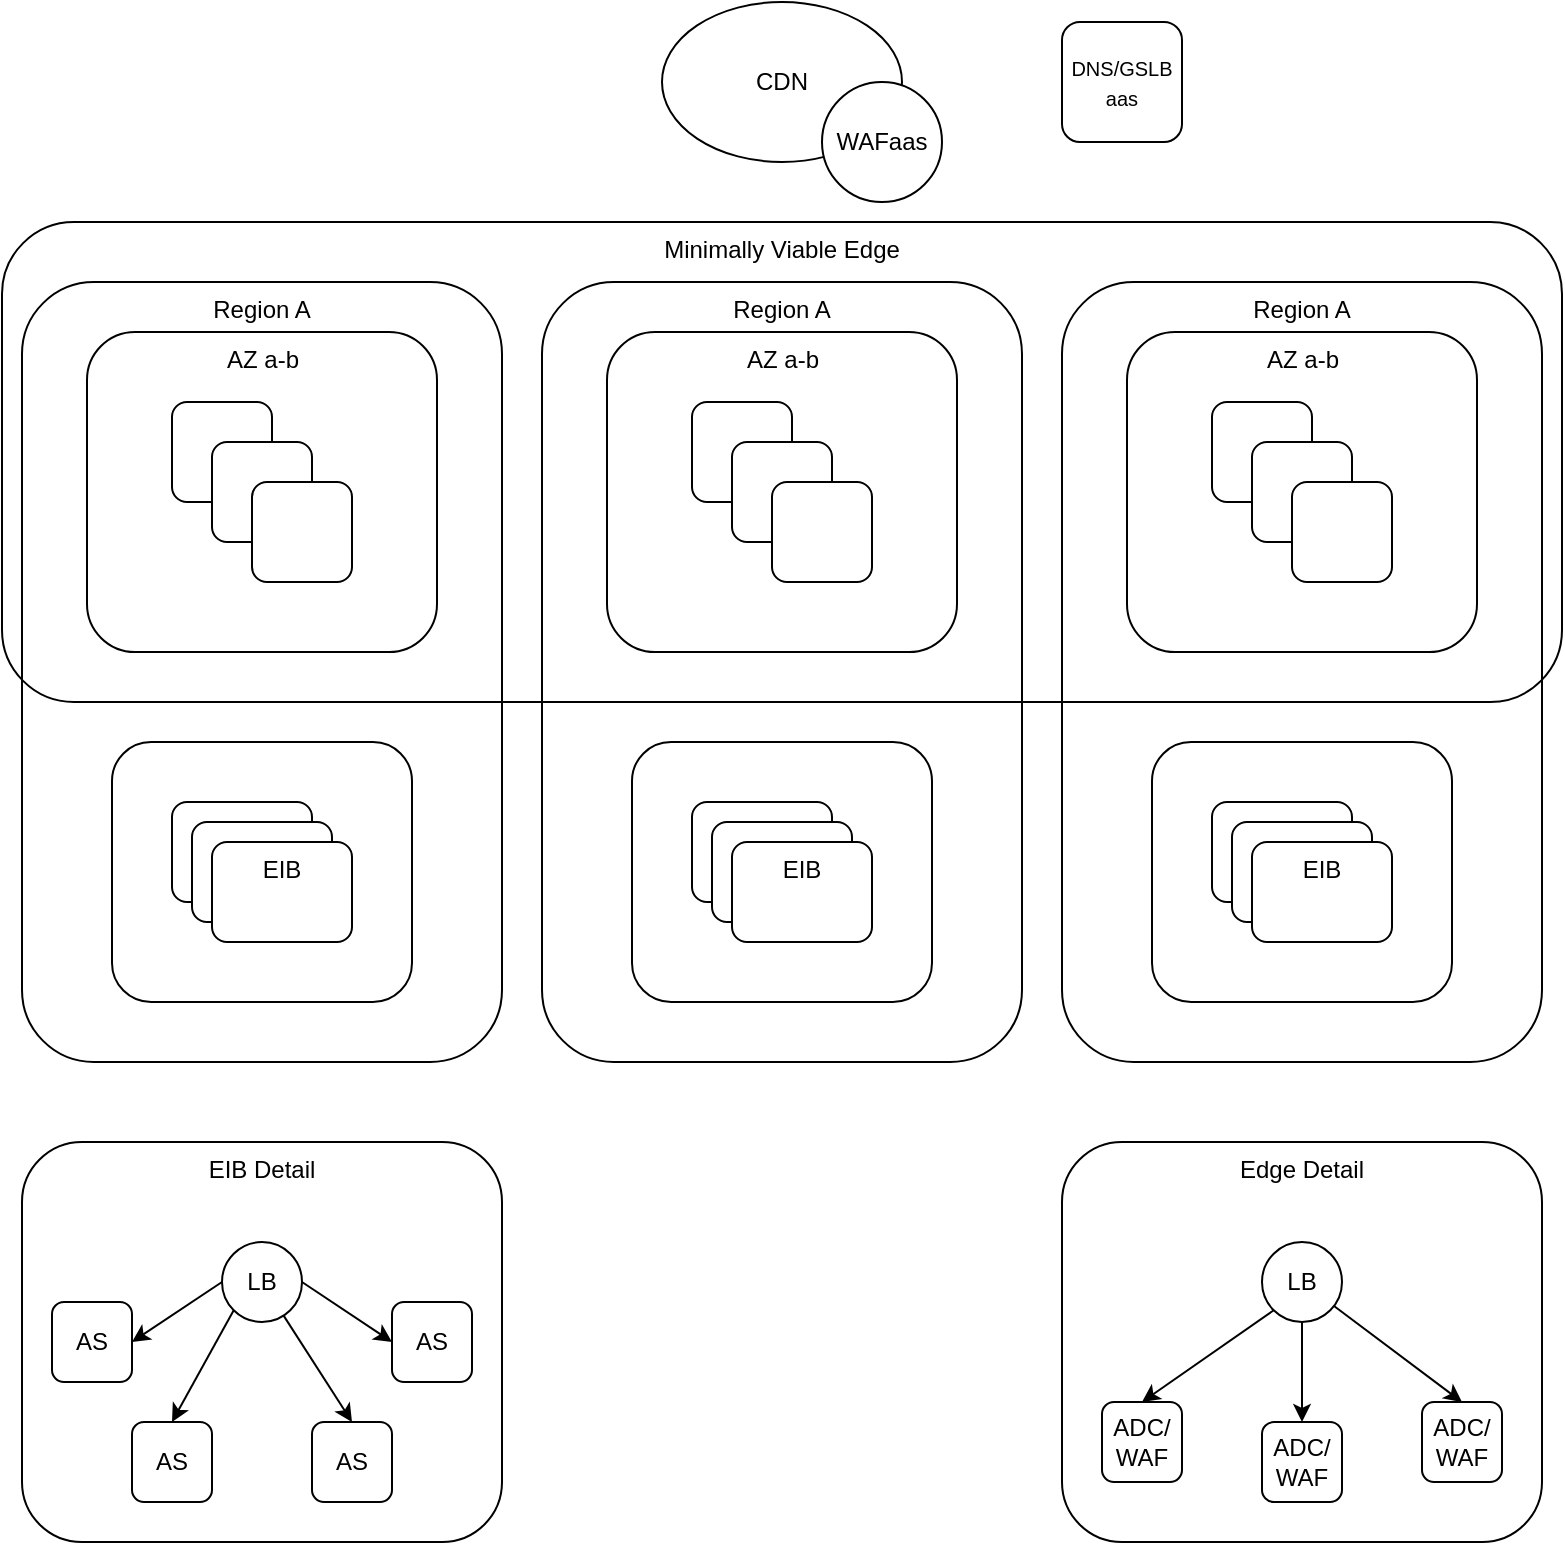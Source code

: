 <mxfile version="13.6.5">
    <diagram id="dR1j97NGXjRHPyE2NPLm" name="Page-1">
        <mxGraphModel dx="1497" dy="581" grid="1" gridSize="10" guides="1" tooltips="1" connect="1" arrows="1" fold="1" page="1" pageScale="1" pageWidth="850" pageHeight="1100" math="0" shadow="0">
            <root>
                <mxCell id="0"/>
                <mxCell id="1" parent="0"/>
                <mxCell id="2" value="CDN" style="ellipse;whiteSpace=wrap;html=1;" parent="1" vertex="1">
                    <mxGeometry x="360" y="30" width="120" height="80" as="geometry"/>
                </mxCell>
                <mxCell id="3" value="&lt;font style=&quot;font-size: 10px&quot;&gt;DNS/GSLB&lt;br&gt;aas&lt;br&gt;&lt;/font&gt;" style="rounded=1;whiteSpace=wrap;html=1;" parent="1" vertex="1">
                    <mxGeometry x="560" y="40" width="60" height="60" as="geometry"/>
                </mxCell>
                <mxCell id="119" value="" style="group" parent="1" vertex="1" connectable="0">
                    <mxGeometry x="30" y="140" width="780" height="420" as="geometry"/>
                </mxCell>
                <mxCell id="90" value="" style="group" parent="119" vertex="1" connectable="0">
                    <mxGeometry x="10" y="30" width="240" height="390" as="geometry"/>
                </mxCell>
                <mxCell id="45" value="Region A" style="rounded=1;whiteSpace=wrap;html=1;align=center;verticalAlign=top;" parent="90" vertex="1">
                    <mxGeometry width="240" height="390" as="geometry"/>
                </mxCell>
                <mxCell id="5" value="AZ a-b" style="rounded=1;whiteSpace=wrap;html=1;align=center;verticalAlign=top;" parent="90" vertex="1">
                    <mxGeometry x="32.5" y="25" width="175" height="160" as="geometry"/>
                </mxCell>
                <mxCell id="38" value="" style="group" parent="90" vertex="1" connectable="0">
                    <mxGeometry x="75" y="60" width="90" height="90" as="geometry"/>
                </mxCell>
                <mxCell id="11" value="" style="rounded=1;whiteSpace=wrap;html=1;align=center;" parent="38" vertex="1">
                    <mxGeometry width="50" height="50" as="geometry"/>
                </mxCell>
                <mxCell id="12" value="" style="rounded=1;whiteSpace=wrap;html=1;align=center;" parent="38" vertex="1">
                    <mxGeometry x="20" y="20" width="50" height="50" as="geometry"/>
                </mxCell>
                <mxCell id="13" value="" style="rounded=1;whiteSpace=wrap;html=1;align=center;" parent="38" vertex="1">
                    <mxGeometry x="40" y="40" width="50" height="50" as="geometry"/>
                </mxCell>
                <mxCell id="89" value="" style="group" parent="90" vertex="1" connectable="0">
                    <mxGeometry x="45" y="230" width="150" height="130" as="geometry"/>
                </mxCell>
                <mxCell id="30" value="" style="rounded=1;whiteSpace=wrap;html=1;align=center;" parent="89" vertex="1">
                    <mxGeometry width="150" height="130" as="geometry"/>
                </mxCell>
                <mxCell id="88" value="" style="group" parent="89" vertex="1" connectable="0">
                    <mxGeometry x="30" y="30" width="90" height="70" as="geometry"/>
                </mxCell>
                <mxCell id="6" value="" style="rounded=1;whiteSpace=wrap;html=1;verticalAlign=top;" parent="88" vertex="1">
                    <mxGeometry width="70" height="50" as="geometry"/>
                </mxCell>
                <mxCell id="85" value="" style="rounded=1;whiteSpace=wrap;html=1;verticalAlign=top;" parent="88" vertex="1">
                    <mxGeometry x="10" y="10" width="70" height="50" as="geometry"/>
                </mxCell>
                <mxCell id="86" value="EIB" style="rounded=1;whiteSpace=wrap;html=1;verticalAlign=top;" parent="88" vertex="1">
                    <mxGeometry x="20" y="20" width="70" height="50" as="geometry"/>
                </mxCell>
                <mxCell id="91" value="" style="group" parent="119" vertex="1" connectable="0">
                    <mxGeometry x="270" y="30" width="240" height="390" as="geometry"/>
                </mxCell>
                <mxCell id="92" value="Region A" style="rounded=1;whiteSpace=wrap;html=1;align=center;verticalAlign=top;" parent="91" vertex="1">
                    <mxGeometry width="240" height="390" as="geometry"/>
                </mxCell>
                <mxCell id="93" value="AZ a-b" style="rounded=1;whiteSpace=wrap;html=1;align=center;verticalAlign=top;" parent="91" vertex="1">
                    <mxGeometry x="32.5" y="25" width="175" height="160" as="geometry"/>
                </mxCell>
                <mxCell id="94" value="" style="group" parent="91" vertex="1" connectable="0">
                    <mxGeometry x="75" y="60" width="90" height="90" as="geometry"/>
                </mxCell>
                <mxCell id="95" value="" style="rounded=1;whiteSpace=wrap;html=1;align=center;" parent="94" vertex="1">
                    <mxGeometry width="50" height="50" as="geometry"/>
                </mxCell>
                <mxCell id="96" value="" style="rounded=1;whiteSpace=wrap;html=1;align=center;" parent="94" vertex="1">
                    <mxGeometry x="20" y="20" width="50" height="50" as="geometry"/>
                </mxCell>
                <mxCell id="97" value="" style="rounded=1;whiteSpace=wrap;html=1;align=center;" parent="94" vertex="1">
                    <mxGeometry x="40" y="40" width="50" height="50" as="geometry"/>
                </mxCell>
                <mxCell id="98" value="" style="group" parent="91" vertex="1" connectable="0">
                    <mxGeometry x="45" y="230" width="150" height="130" as="geometry"/>
                </mxCell>
                <mxCell id="99" value="" style="rounded=1;whiteSpace=wrap;html=1;align=center;" parent="98" vertex="1">
                    <mxGeometry width="150" height="130" as="geometry"/>
                </mxCell>
                <mxCell id="100" value="" style="group" parent="98" vertex="1" connectable="0">
                    <mxGeometry x="30" y="30" width="90" height="70" as="geometry"/>
                </mxCell>
                <mxCell id="101" value="" style="rounded=1;whiteSpace=wrap;html=1;verticalAlign=top;" parent="100" vertex="1">
                    <mxGeometry width="70" height="50" as="geometry"/>
                </mxCell>
                <mxCell id="102" value="" style="rounded=1;whiteSpace=wrap;html=1;verticalAlign=top;" parent="100" vertex="1">
                    <mxGeometry x="10" y="10" width="70" height="50" as="geometry"/>
                </mxCell>
                <mxCell id="103" value="EIB" style="rounded=1;whiteSpace=wrap;html=1;verticalAlign=top;" parent="100" vertex="1">
                    <mxGeometry x="20" y="20" width="70" height="50" as="geometry"/>
                </mxCell>
                <mxCell id="104" value="" style="group" parent="119" vertex="1" connectable="0">
                    <mxGeometry x="530" y="30" width="240" height="390" as="geometry"/>
                </mxCell>
                <mxCell id="105" value="Region A" style="rounded=1;whiteSpace=wrap;html=1;align=center;verticalAlign=top;" parent="104" vertex="1">
                    <mxGeometry width="240" height="390" as="geometry"/>
                </mxCell>
                <mxCell id="106" value="AZ a-b" style="rounded=1;whiteSpace=wrap;html=1;align=center;verticalAlign=top;" parent="104" vertex="1">
                    <mxGeometry x="32.5" y="25" width="175" height="160" as="geometry"/>
                </mxCell>
                <mxCell id="107" value="" style="group" parent="104" vertex="1" connectable="0">
                    <mxGeometry x="75" y="60" width="90" height="90" as="geometry"/>
                </mxCell>
                <mxCell id="108" value="" style="rounded=1;whiteSpace=wrap;html=1;align=center;" parent="107" vertex="1">
                    <mxGeometry width="50" height="50" as="geometry"/>
                </mxCell>
                <mxCell id="109" value="" style="rounded=1;whiteSpace=wrap;html=1;align=center;" parent="107" vertex="1">
                    <mxGeometry x="20" y="20" width="50" height="50" as="geometry"/>
                </mxCell>
                <mxCell id="110" value="" style="rounded=1;whiteSpace=wrap;html=1;align=center;" parent="107" vertex="1">
                    <mxGeometry x="40" y="40" width="50" height="50" as="geometry"/>
                </mxCell>
                <mxCell id="111" value="" style="group" parent="104" vertex="1" connectable="0">
                    <mxGeometry x="45" y="230" width="150" height="130" as="geometry"/>
                </mxCell>
                <mxCell id="112" value="" style="rounded=1;whiteSpace=wrap;html=1;align=center;" parent="111" vertex="1">
                    <mxGeometry width="150" height="130" as="geometry"/>
                </mxCell>
                <mxCell id="113" value="" style="group" parent="111" vertex="1" connectable="0">
                    <mxGeometry x="30" y="30" width="90" height="70" as="geometry"/>
                </mxCell>
                <mxCell id="114" value="" style="rounded=1;whiteSpace=wrap;html=1;verticalAlign=top;" parent="113" vertex="1">
                    <mxGeometry width="70" height="50" as="geometry"/>
                </mxCell>
                <mxCell id="115" value="" style="rounded=1;whiteSpace=wrap;html=1;verticalAlign=top;" parent="113" vertex="1">
                    <mxGeometry x="10" y="10" width="70" height="50" as="geometry"/>
                </mxCell>
                <mxCell id="116" value="EIB" style="rounded=1;whiteSpace=wrap;html=1;verticalAlign=top;" parent="113" vertex="1">
                    <mxGeometry x="20" y="20" width="70" height="50" as="geometry"/>
                </mxCell>
                <mxCell id="117" value="Minimally Viable Edge" style="rounded=1;whiteSpace=wrap;html=1;verticalAlign=top;fillColor=none;" parent="119" vertex="1">
                    <mxGeometry width="780" height="240" as="geometry"/>
                </mxCell>
                <mxCell id="134" value="" style="group" parent="1" vertex="1" connectable="0">
                    <mxGeometry x="40" y="600" width="240" height="200" as="geometry"/>
                </mxCell>
                <mxCell id="9" value="EIB Detail" style="rounded=1;whiteSpace=wrap;html=1;verticalAlign=top;" parent="134" vertex="1">
                    <mxGeometry width="240" height="200" as="geometry"/>
                </mxCell>
                <mxCell id="120" value="AS" style="rounded=1;whiteSpace=wrap;html=1;fillColor=none;" parent="134" vertex="1">
                    <mxGeometry x="15" y="80" width="40" height="40" as="geometry"/>
                </mxCell>
                <mxCell id="123" value="AS" style="rounded=1;whiteSpace=wrap;html=1;fillColor=none;" parent="134" vertex="1">
                    <mxGeometry x="55" y="140" width="40" height="40" as="geometry"/>
                </mxCell>
                <mxCell id="124" value="AS" style="rounded=1;whiteSpace=wrap;html=1;fillColor=none;" parent="134" vertex="1">
                    <mxGeometry x="145" y="140" width="40" height="40" as="geometry"/>
                </mxCell>
                <mxCell id="125" value="AS" style="rounded=1;whiteSpace=wrap;html=1;fillColor=none;" parent="134" vertex="1">
                    <mxGeometry x="185" y="80" width="40" height="40" as="geometry"/>
                </mxCell>
                <mxCell id="129" style="edgeStyle=none;rounded=0;orthogonalLoop=1;jettySize=auto;html=1;exitX=0;exitY=0.5;exitDx=0;exitDy=0;entryX=1;entryY=0.5;entryDx=0;entryDy=0;" parent="134" source="126" target="120" edge="1">
                    <mxGeometry relative="1" as="geometry"/>
                </mxCell>
                <mxCell id="130" value="" style="edgeStyle=none;rounded=0;orthogonalLoop=1;jettySize=auto;html=1;entryX=0.5;entryY=0;entryDx=0;entryDy=0;" parent="134" source="126" target="124" edge="1">
                    <mxGeometry relative="1" as="geometry"/>
                </mxCell>
                <mxCell id="131" style="edgeStyle=none;rounded=0;orthogonalLoop=1;jettySize=auto;html=1;exitX=0;exitY=1;exitDx=0;exitDy=0;entryX=0.5;entryY=0;entryDx=0;entryDy=0;" parent="134" source="126" target="123" edge="1">
                    <mxGeometry relative="1" as="geometry"/>
                </mxCell>
                <mxCell id="133" style="edgeStyle=none;rounded=0;orthogonalLoop=1;jettySize=auto;html=1;exitX=1;exitY=0.5;exitDx=0;exitDy=0;entryX=0;entryY=0.5;entryDx=0;entryDy=0;" parent="134" source="126" target="125" edge="1">
                    <mxGeometry relative="1" as="geometry"/>
                </mxCell>
                <mxCell id="126" value="LB" style="ellipse;whiteSpace=wrap;html=1;aspect=fixed;fillColor=none;" parent="134" vertex="1">
                    <mxGeometry x="100" y="50" width="40" height="40" as="geometry"/>
                </mxCell>
                <mxCell id="136" value="Edge Detail" style="rounded=1;whiteSpace=wrap;html=1;verticalAlign=top;" parent="1" vertex="1">
                    <mxGeometry x="560" y="600" width="240" height="200" as="geometry"/>
                </mxCell>
                <mxCell id="137" value="ADC/&lt;br&gt;WAF" style="rounded=1;whiteSpace=wrap;html=1;fillColor=none;" parent="1" vertex="1">
                    <mxGeometry x="580" y="730" width="40" height="40" as="geometry"/>
                </mxCell>
                <mxCell id="138" value="ADC/&lt;br&gt;WAF" style="rounded=1;whiteSpace=wrap;html=1;fillColor=none;" parent="1" vertex="1">
                    <mxGeometry x="660" y="740" width="40" height="40" as="geometry"/>
                </mxCell>
                <mxCell id="139" value="ADC/&lt;br&gt;WAF" style="rounded=1;whiteSpace=wrap;html=1;fillColor=none;" parent="1" vertex="1">
                    <mxGeometry x="740" y="730" width="40" height="40" as="geometry"/>
                </mxCell>
                <mxCell id="141" style="edgeStyle=none;rounded=0;orthogonalLoop=1;jettySize=auto;html=1;exitX=0;exitY=1;exitDx=0;exitDy=0;entryX=0.5;entryY=0;entryDx=0;entryDy=0;" parent="1" source="145" target="137" edge="1">
                    <mxGeometry relative="1" as="geometry"/>
                </mxCell>
                <mxCell id="142" value="" style="edgeStyle=none;rounded=0;orthogonalLoop=1;jettySize=auto;html=1;entryX=0.5;entryY=0;entryDx=0;entryDy=0;" parent="1" source="145" target="139" edge="1">
                    <mxGeometry relative="1" as="geometry"/>
                </mxCell>
                <mxCell id="143" style="edgeStyle=none;rounded=0;orthogonalLoop=1;jettySize=auto;html=1;exitX=0.5;exitY=1;exitDx=0;exitDy=0;entryX=0.5;entryY=0;entryDx=0;entryDy=0;" parent="1" source="145" target="138" edge="1">
                    <mxGeometry relative="1" as="geometry"/>
                </mxCell>
                <mxCell id="145" value="LB" style="ellipse;whiteSpace=wrap;html=1;aspect=fixed;fillColor=none;" parent="1" vertex="1">
                    <mxGeometry x="660" y="650" width="40" height="40" as="geometry"/>
                </mxCell>
                <mxCell id="146" value="WAFaas" style="ellipse;whiteSpace=wrap;html=1;aspect=fixed;" vertex="1" parent="1">
                    <mxGeometry x="440" y="70" width="60" height="60" as="geometry"/>
                </mxCell>
            </root>
        </mxGraphModel>
    </diagram>
</mxfile>